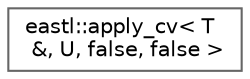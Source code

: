 digraph "类继承关系图"
{
 // LATEX_PDF_SIZE
  bgcolor="transparent";
  edge [fontname=Helvetica,fontsize=10,labelfontname=Helvetica,labelfontsize=10];
  node [fontname=Helvetica,fontsize=10,shape=box,height=0.2,width=0.4];
  rankdir="LR";
  Node0 [id="Node000000",label="eastl::apply_cv\< T\l &, U, false, false \>",height=0.2,width=0.4,color="grey40", fillcolor="white", style="filled",URL="$structeastl_1_1apply__cv_3_01_t_01_6_00_01_u_00_01false_00_01false_01_4.html",tooltip=" "];
}
